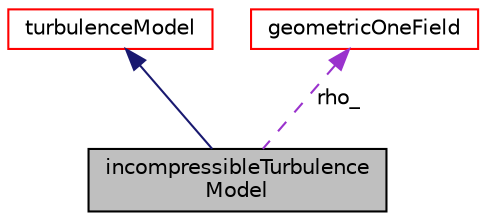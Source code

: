 digraph "incompressibleTurbulenceModel"
{
  bgcolor="transparent";
  edge [fontname="Helvetica",fontsize="10",labelfontname="Helvetica",labelfontsize="10"];
  node [fontname="Helvetica",fontsize="10",shape=record];
  Node1 [label="incompressibleTurbulence\lModel",height=0.2,width=0.4,color="black", fillcolor="grey75", style="filled", fontcolor="black"];
  Node2 -> Node1 [dir="back",color="midnightblue",fontsize="10",style="solid",fontname="Helvetica"];
  Node2 [label="turbulenceModel",height=0.2,width=0.4,color="red",URL="$a02699.html",tooltip="Abstract base class for turbulence models (RAS, LES and laminar). "];
  Node3 -> Node1 [dir="back",color="darkorchid3",fontsize="10",style="dashed",label=" rho_" ,fontname="Helvetica"];
  Node3 [label="geometricOneField",height=0.2,width=0.4,color="red",URL="$a00923.html",tooltip="A class representing the concept of a GeometricField of 1 used to avoid unnecessary manipulations for..."];
}
